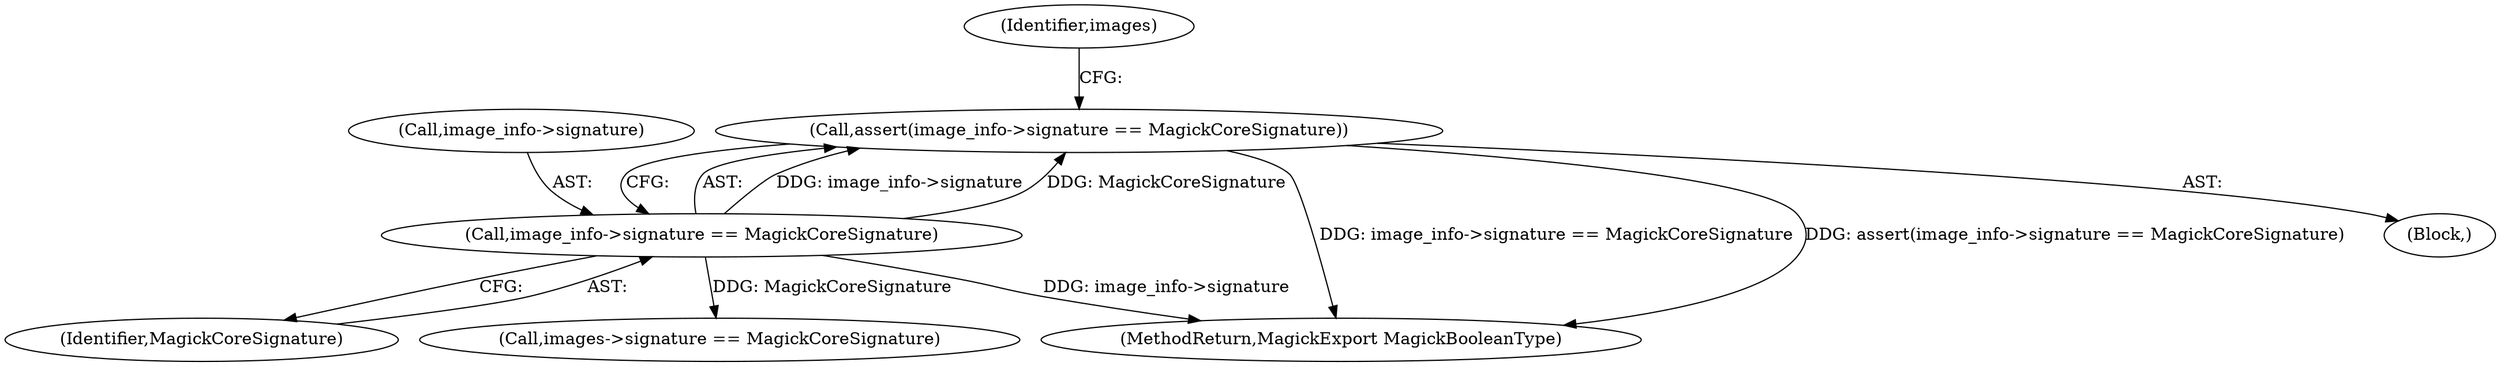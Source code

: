digraph "0_ImageMagick_5b4bebaa91849c592a8448bc353ab25a54ff8c44@API" {
"1000122" [label="(Call,assert(image_info->signature == MagickCoreSignature))"];
"1000123" [label="(Call,image_info->signature == MagickCoreSignature)"];
"1000408" [label="(MethodReturn,MagickExport MagickBooleanType)"];
"1000107" [label="(Block,)"];
"1000130" [label="(Identifier,images)"];
"1000127" [label="(Identifier,MagickCoreSignature)"];
"1000122" [label="(Call,assert(image_info->signature == MagickCoreSignature))"];
"1000124" [label="(Call,image_info->signature)"];
"1000135" [label="(Call,images->signature == MagickCoreSignature)"];
"1000123" [label="(Call,image_info->signature == MagickCoreSignature)"];
"1000122" -> "1000107"  [label="AST: "];
"1000122" -> "1000123"  [label="CFG: "];
"1000123" -> "1000122"  [label="AST: "];
"1000130" -> "1000122"  [label="CFG: "];
"1000122" -> "1000408"  [label="DDG: image_info->signature == MagickCoreSignature"];
"1000122" -> "1000408"  [label="DDG: assert(image_info->signature == MagickCoreSignature)"];
"1000123" -> "1000122"  [label="DDG: image_info->signature"];
"1000123" -> "1000122"  [label="DDG: MagickCoreSignature"];
"1000123" -> "1000127"  [label="CFG: "];
"1000124" -> "1000123"  [label="AST: "];
"1000127" -> "1000123"  [label="AST: "];
"1000123" -> "1000408"  [label="DDG: image_info->signature"];
"1000123" -> "1000135"  [label="DDG: MagickCoreSignature"];
}
